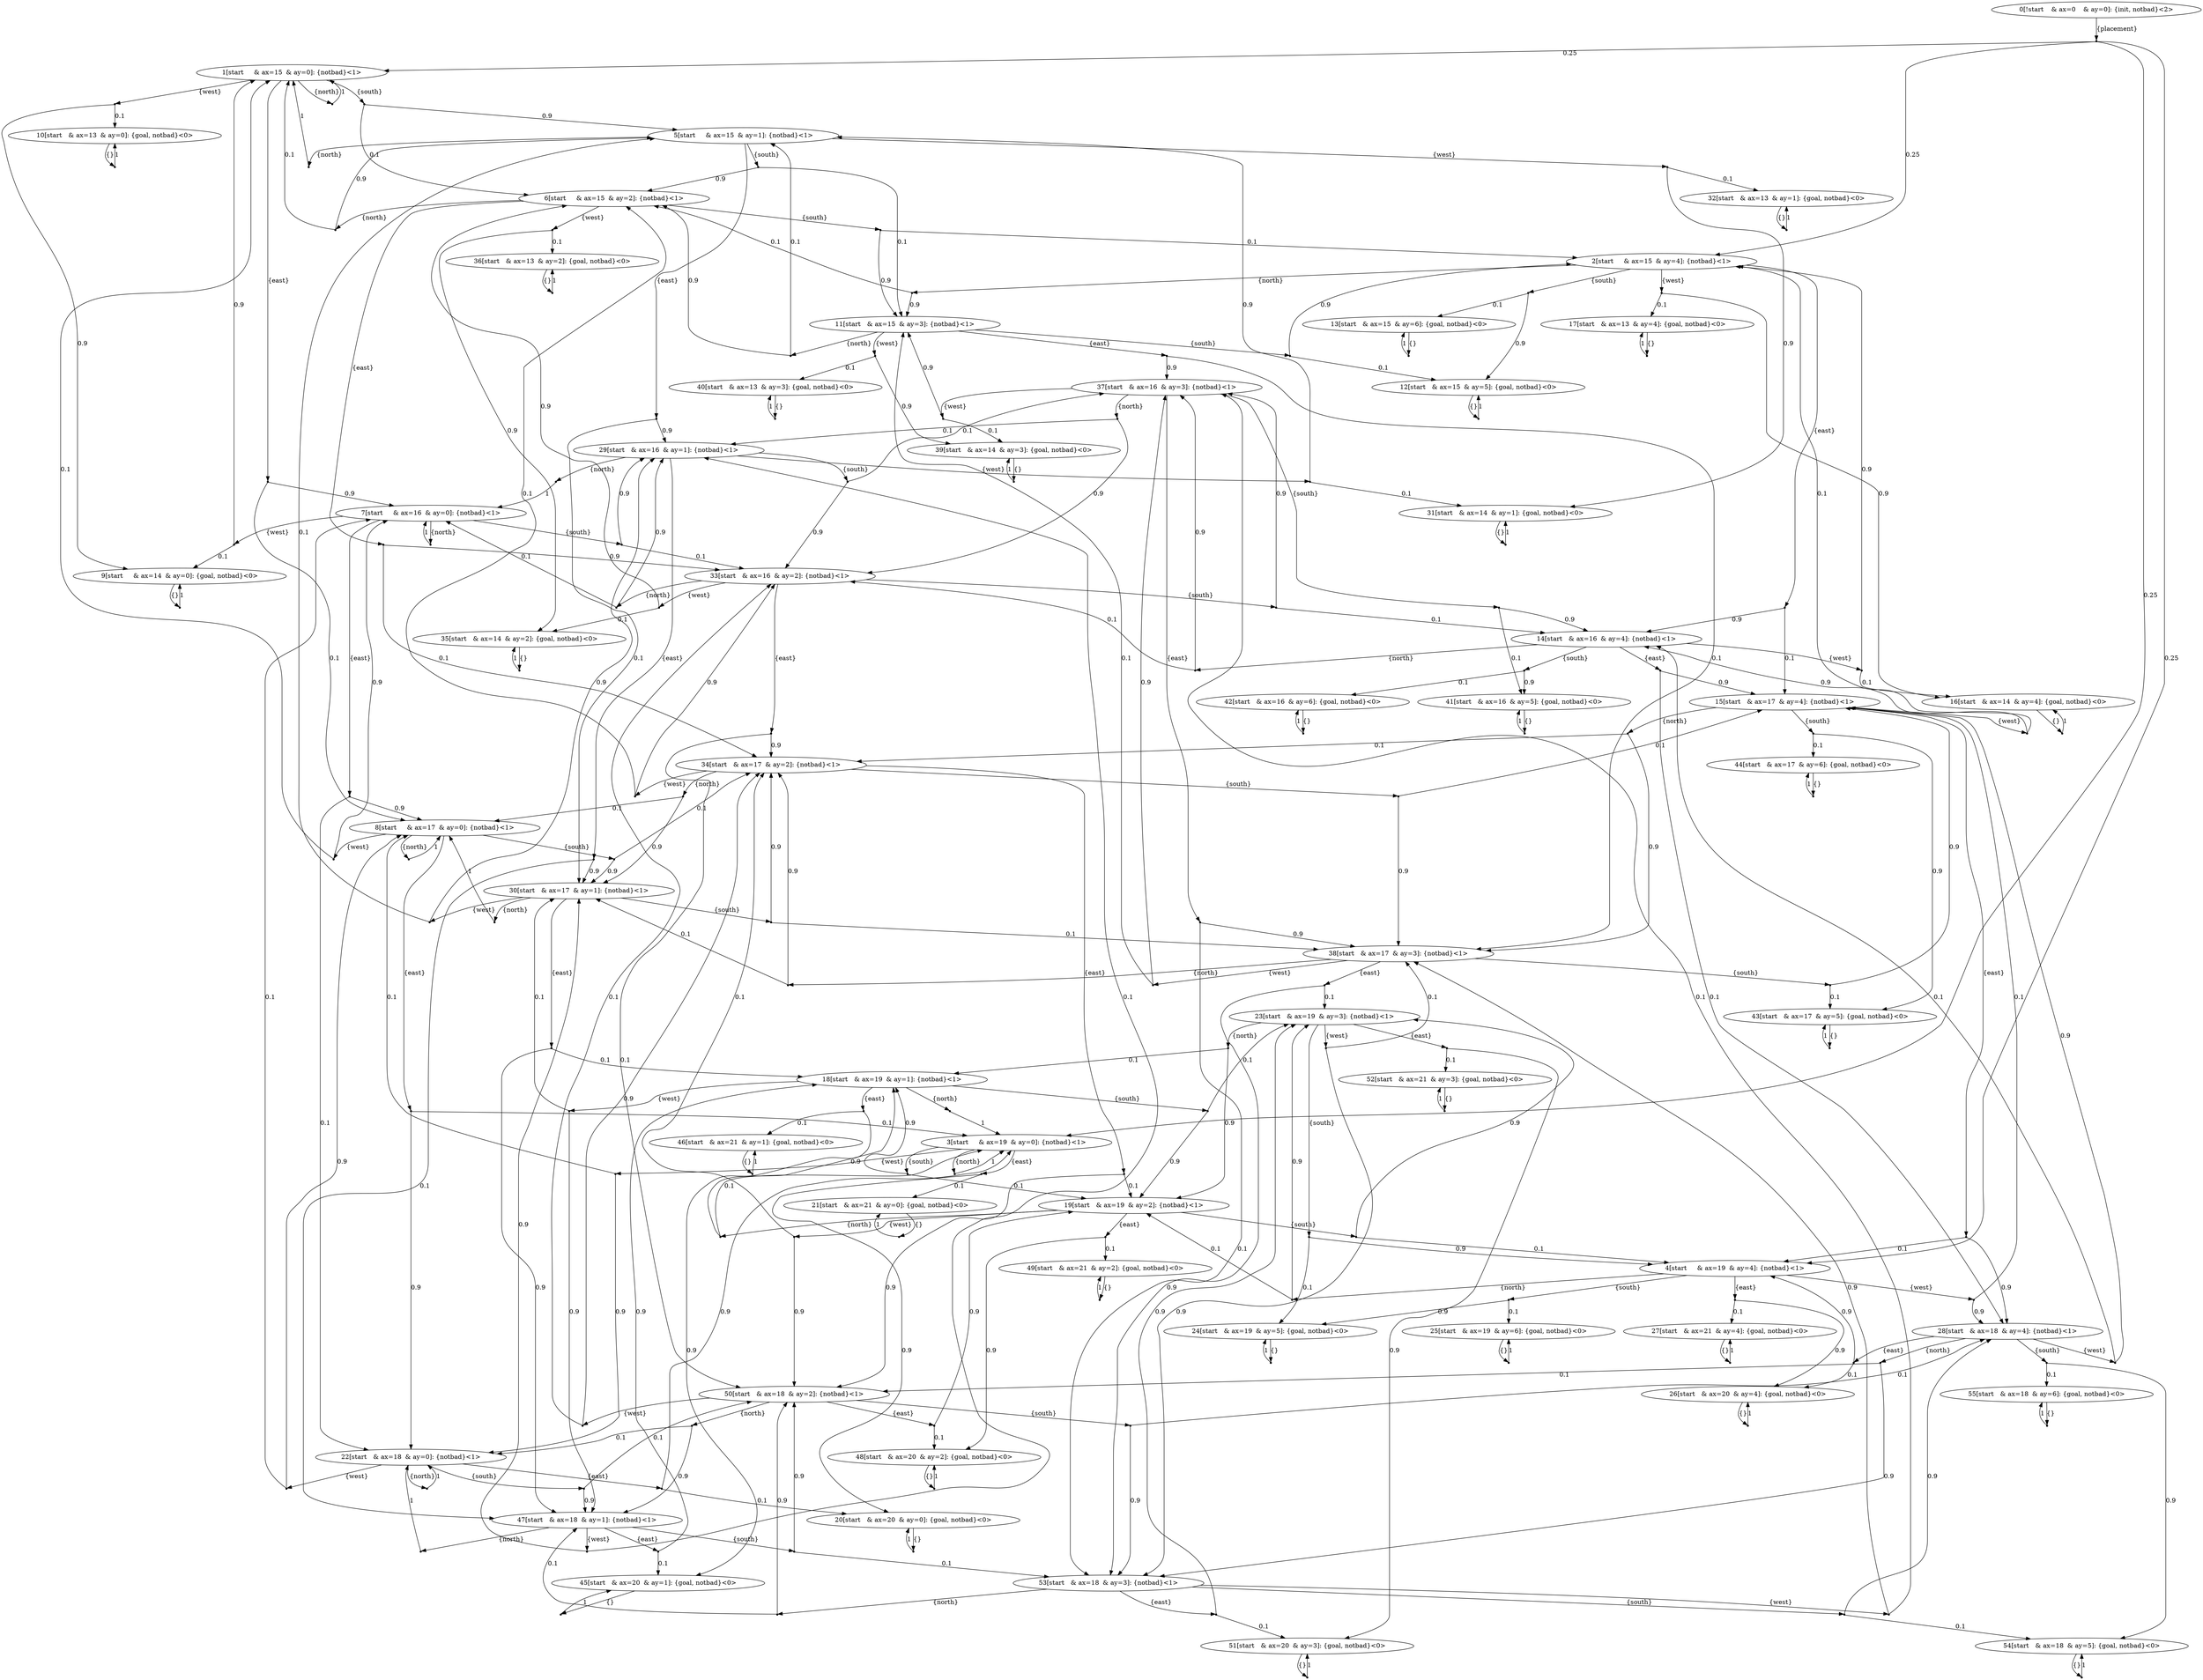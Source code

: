 digraph model {
	0 [ label = "0[!start	& ax=0	& ay=0]: {init, notbad}<2>" ];
	1 [ label = "1[start	& ax=15	& ay=0]: {notbad}<1>" ];
	2 [ label = "2[start	& ax=15	& ay=4]: {notbad}<1>" ];
	3 [ label = "3[start	& ax=19	& ay=0]: {notbad}<1>" ];
	4 [ label = "4[start	& ax=19	& ay=4]: {notbad}<1>" ];
	5 [ label = "5[start	& ax=15	& ay=1]: {notbad}<1>" ];
	6 [ label = "6[start	& ax=15	& ay=2]: {notbad}<1>" ];
	7 [ label = "7[start	& ax=16	& ay=0]: {notbad}<1>" ];
	8 [ label = "8[start	& ax=17	& ay=0]: {notbad}<1>" ];
	9 [ label = "9[start	& ax=14	& ay=0]: {goal, notbad}<0>" ];
	10 [ label = "10[start	& ax=13	& ay=0]: {goal, notbad}<0>" ];
	11 [ label = "11[start	& ax=15	& ay=3]: {notbad}<1>" ];
	12 [ label = "12[start	& ax=15	& ay=5]: {goal, notbad}<0>" ];
	13 [ label = "13[start	& ax=15	& ay=6]: {goal, notbad}<0>" ];
	14 [ label = "14[start	& ax=16	& ay=4]: {notbad}<1>" ];
	15 [ label = "15[start	& ax=17	& ay=4]: {notbad}<1>" ];
	16 [ label = "16[start	& ax=14	& ay=4]: {goal, notbad}<0>" ];
	17 [ label = "17[start	& ax=13	& ay=4]: {goal, notbad}<0>" ];
	18 [ label = "18[start	& ax=19	& ay=1]: {notbad}<1>" ];
	19 [ label = "19[start	& ax=19	& ay=2]: {notbad}<1>" ];
	20 [ label = "20[start	& ax=20	& ay=0]: {goal, notbad}<0>" ];
	21 [ label = "21[start	& ax=21	& ay=0]: {goal, notbad}<0>" ];
	22 [ label = "22[start	& ax=18	& ay=0]: {notbad}<1>" ];
	23 [ label = "23[start	& ax=19	& ay=3]: {notbad}<1>" ];
	24 [ label = "24[start	& ax=19	& ay=5]: {goal, notbad}<0>" ];
	25 [ label = "25[start	& ax=19	& ay=6]: {goal, notbad}<0>" ];
	26 [ label = "26[start	& ax=20	& ay=4]: {goal, notbad}<0>" ];
	27 [ label = "27[start	& ax=21	& ay=4]: {goal, notbad}<0>" ];
	28 [ label = "28[start	& ax=18	& ay=4]: {notbad}<1>" ];
	29 [ label = "29[start	& ax=16	& ay=1]: {notbad}<1>" ];
	30 [ label = "30[start	& ax=17	& ay=1]: {notbad}<1>" ];
	31 [ label = "31[start	& ax=14	& ay=1]: {goal, notbad}<0>" ];
	32 [ label = "32[start	& ax=13	& ay=1]: {goal, notbad}<0>" ];
	33 [ label = "33[start	& ax=16	& ay=2]: {notbad}<1>" ];
	34 [ label = "34[start	& ax=17	& ay=2]: {notbad}<1>" ];
	35 [ label = "35[start	& ax=14	& ay=2]: {goal, notbad}<0>" ];
	36 [ label = "36[start	& ax=13	& ay=2]: {goal, notbad}<0>" ];
	37 [ label = "37[start	& ax=16	& ay=3]: {notbad}<1>" ];
	38 [ label = "38[start	& ax=17	& ay=3]: {notbad}<1>" ];
	39 [ label = "39[start	& ax=14	& ay=3]: {goal, notbad}<0>" ];
	40 [ label = "40[start	& ax=13	& ay=3]: {goal, notbad}<0>" ];
	41 [ label = "41[start	& ax=16	& ay=5]: {goal, notbad}<0>" ];
	42 [ label = "42[start	& ax=16	& ay=6]: {goal, notbad}<0>" ];
	43 [ label = "43[start	& ax=17	& ay=5]: {goal, notbad}<0>" ];
	44 [ label = "44[start	& ax=17	& ay=6]: {goal, notbad}<0>" ];
	45 [ label = "45[start	& ax=20	& ay=1]: {goal, notbad}<0>" ];
	46 [ label = "46[start	& ax=21	& ay=1]: {goal, notbad}<0>" ];
	47 [ label = "47[start	& ax=18	& ay=1]: {notbad}<1>" ];
	48 [ label = "48[start	& ax=20	& ay=2]: {goal, notbad}<0>" ];
	49 [ label = "49[start	& ax=21	& ay=2]: {goal, notbad}<0>" ];
	50 [ label = "50[start	& ax=18	& ay=2]: {notbad}<1>" ];
	51 [ label = "51[start	& ax=20	& ay=3]: {goal, notbad}<0>" ];
	52 [ label = "52[start	& ax=21	& ay=3]: {goal, notbad}<0>" ];
	53 [ label = "53[start	& ax=18	& ay=3]: {notbad}<1>" ];
	54 [ label = "54[start	& ax=18	& ay=5]: {goal, notbad}<0>" ];
	55 [ label = "55[start	& ax=18	& ay=6]: {goal, notbad}<0>" ];
	"0c0" [shape = "point"];
	0 -> "0c0" [ label = "{placement}"]
;
	"0c0" -> 1 [ label= "0.25" ];
	"0c0" -> 2 [ label= "0.25" ];
	"0c0" -> 3 [ label= "0.25" ];
	"0c0" -> 4 [ label= "0.25" ];
	"1c0" [shape = "point"];
	1 -> "1c0" [ label = "{north}"]
;
	"1c0" -> 1 [ label= "1" ];
	"1c1" [shape = "point"];
	1 -> "1c1" [ label = "{south}"]
;
	"1c1" -> 5 [ label= "0.9" ];
	"1c1" -> 6 [ label= "0.1" ];
	"1c2" [shape = "point"];
	1 -> "1c2" [ label = "{east}"]
;
	"1c2" -> 7 [ label= "0.9" ];
	"1c2" -> 8 [ label= "0.1" ];
	"1c3" [shape = "point"];
	1 -> "1c3" [ label = "{west}"]
;
	"1c3" -> 9 [ label= "0.9" ];
	"1c3" -> 10 [ label= "0.1" ];
	"2c0" [shape = "point"];
	2 -> "2c0" [ label = "{north}"]
;
	"2c0" -> 6 [ label= "0.1" ];
	"2c0" -> 11 [ label= "0.9" ];
	"2c1" [shape = "point"];
	2 -> "2c1" [ label = "{south}"]
;
	"2c1" -> 12 [ label= "0.9" ];
	"2c1" -> 13 [ label= "0.1" ];
	"2c2" [shape = "point"];
	2 -> "2c2" [ label = "{east}"]
;
	"2c2" -> 14 [ label= "0.9" ];
	"2c2" -> 15 [ label= "0.1" ];
	"2c3" [shape = "point"];
	2 -> "2c3" [ label = "{west}"]
;
	"2c3" -> 16 [ label= "0.9" ];
	"2c3" -> 17 [ label= "0.1" ];
	"3c0" [shape = "point"];
	3 -> "3c0" [ label = "{north}"]
;
	"3c0" -> 3 [ label= "1" ];
	"3c1" [shape = "point"];
	3 -> "3c1" [ label = "{south}"]
;
	"3c1" -> 18 [ label= "0.9" ];
	"3c1" -> 19 [ label= "0.1" ];
	"3c2" [shape = "point"];
	3 -> "3c2" [ label = "{east}"]
;
	"3c2" -> 20 [ label= "0.9" ];
	"3c2" -> 21 [ label= "0.1" ];
	"3c3" [shape = "point"];
	3 -> "3c3" [ label = "{west}"]
;
	"3c3" -> 8 [ label= "0.1" ];
	"3c3" -> 22 [ label= "0.9" ];
	"4c0" [shape = "point"];
	4 -> "4c0" [ label = "{north}"]
;
	"4c0" -> 19 [ label= "0.1" ];
	"4c0" -> 23 [ label= "0.9" ];
	"4c1" [shape = "point"];
	4 -> "4c1" [ label = "{south}"]
;
	"4c1" -> 24 [ label= "0.9" ];
	"4c1" -> 25 [ label= "0.1" ];
	"4c2" [shape = "point"];
	4 -> "4c2" [ label = "{east}"]
;
	"4c2" -> 26 [ label= "0.9" ];
	"4c2" -> 27 [ label= "0.1" ];
	"4c3" [shape = "point"];
	4 -> "4c3" [ label = "{west}"]
;
	"4c3" -> 15 [ label= "0.1" ];
	"4c3" -> 28 [ label= "0.9" ];
	"5c0" [shape = "point"];
	5 -> "5c0" [ label = "{north}"]
;
	"5c0" -> 1 [ label= "1" ];
	"5c1" [shape = "point"];
	5 -> "5c1" [ label = "{south}"]
;
	"5c1" -> 6 [ label= "0.9" ];
	"5c1" -> 11 [ label= "0.1" ];
	"5c2" [shape = "point"];
	5 -> "5c2" [ label = "{east}"]
;
	"5c2" -> 29 [ label= "0.9" ];
	"5c2" -> 30 [ label= "0.1" ];
	"5c3" [shape = "point"];
	5 -> "5c3" [ label = "{west}"]
;
	"5c3" -> 31 [ label= "0.9" ];
	"5c3" -> 32 [ label= "0.1" ];
	"6c0" [shape = "point"];
	6 -> "6c0" [ label = "{north}"]
;
	"6c0" -> 1 [ label= "0.1" ];
	"6c0" -> 5 [ label= "0.9" ];
	"6c1" [shape = "point"];
	6 -> "6c1" [ label = "{south}"]
;
	"6c1" -> 2 [ label= "0.1" ];
	"6c1" -> 11 [ label= "0.9" ];
	"6c2" [shape = "point"];
	6 -> "6c2" [ label = "{east}"]
;
	"6c2" -> 33 [ label= "0.9" ];
	"6c2" -> 34 [ label= "0.1" ];
	"6c3" [shape = "point"];
	6 -> "6c3" [ label = "{west}"]
;
	"6c3" -> 35 [ label= "0.9" ];
	"6c3" -> 36 [ label= "0.1" ];
	"7c0" [shape = "point"];
	7 -> "7c0" [ label = "{north}"]
;
	"7c0" -> 7 [ label= "1" ];
	"7c1" [shape = "point"];
	7 -> "7c1" [ label = "{south}"]
;
	"7c1" -> 29 [ label= "0.9" ];
	"7c1" -> 33 [ label= "0.1" ];
	"7c2" [shape = "point"];
	7 -> "7c2" [ label = "{east}"]
;
	"7c2" -> 8 [ label= "0.9" ];
	"7c2" -> 22 [ label= "0.1" ];
	"7c3" [shape = "point"];
	7 -> "7c3" [ label = "{west}"]
;
	"7c3" -> 1 [ label= "0.9" ];
	"7c3" -> 9 [ label= "0.1" ];
	"8c0" [shape = "point"];
	8 -> "8c0" [ label = "{north}"]
;
	"8c0" -> 8 [ label= "1" ];
	"8c1" [shape = "point"];
	8 -> "8c1" [ label = "{south}"]
;
	"8c1" -> 30 [ label= "0.9" ];
	"8c1" -> 34 [ label= "0.1" ];
	"8c2" [shape = "point"];
	8 -> "8c2" [ label = "{east}"]
;
	"8c2" -> 3 [ label= "0.1" ];
	"8c2" -> 22 [ label= "0.9" ];
	"8c3" [shape = "point"];
	8 -> "8c3" [ label = "{west}"]
;
	"8c3" -> 1 [ label= "0.1" ];
	"8c3" -> 7 [ label= "0.9" ];
	"9c0" [shape = "point"];
	9 -> "9c0" [ label = "{}"]
;
	"9c0" -> 9 [ label= "1" ];
	"10c0" [shape = "point"];
	10 -> "10c0" [ label = "{}"]
;
	"10c0" -> 10 [ label= "1" ];
	"11c0" [shape = "point"];
	11 -> "11c0" [ label = "{north}"]
;
	"11c0" -> 5 [ label= "0.1" ];
	"11c0" -> 6 [ label= "0.9" ];
	"11c1" [shape = "point"];
	11 -> "11c1" [ label = "{south}"]
;
	"11c1" -> 2 [ label= "0.9" ];
	"11c1" -> 12 [ label= "0.1" ];
	"11c2" [shape = "point"];
	11 -> "11c2" [ label = "{east}"]
;
	"11c2" -> 37 [ label= "0.9" ];
	"11c2" -> 38 [ label= "0.1" ];
	"11c3" [shape = "point"];
	11 -> "11c3" [ label = "{west}"]
;
	"11c3" -> 39 [ label= "0.9" ];
	"11c3" -> 40 [ label= "0.1" ];
	"12c0" [shape = "point"];
	12 -> "12c0" [ label = "{}"]
;
	"12c0" -> 12 [ label= "1" ];
	"13c0" [shape = "point"];
	13 -> "13c0" [ label = "{}"]
;
	"13c0" -> 13 [ label= "1" ];
	"14c0" [shape = "point"];
	14 -> "14c0" [ label = "{north}"]
;
	"14c0" -> 33 [ label= "0.1" ];
	"14c0" -> 37 [ label= "0.9" ];
	"14c1" [shape = "point"];
	14 -> "14c1" [ label = "{south}"]
;
	"14c1" -> 41 [ label= "0.9" ];
	"14c1" -> 42 [ label= "0.1" ];
	"14c2" [shape = "point"];
	14 -> "14c2" [ label = "{east}"]
;
	"14c2" -> 15 [ label= "0.9" ];
	"14c2" -> 28 [ label= "0.1" ];
	"14c3" [shape = "point"];
	14 -> "14c3" [ label = "{west}"]
;
	"14c3" -> 2 [ label= "0.9" ];
	"14c3" -> 16 [ label= "0.1" ];
	"15c0" [shape = "point"];
	15 -> "15c0" [ label = "{north}"]
;
	"15c0" -> 34 [ label= "0.1" ];
	"15c0" -> 38 [ label= "0.9" ];
	"15c1" [shape = "point"];
	15 -> "15c1" [ label = "{south}"]
;
	"15c1" -> 43 [ label= "0.9" ];
	"15c1" -> 44 [ label= "0.1" ];
	"15c2" [shape = "point"];
	15 -> "15c2" [ label = "{east}"]
;
	"15c2" -> 4 [ label= "0.1" ];
	"15c2" -> 28 [ label= "0.9" ];
	"15c3" [shape = "point"];
	15 -> "15c3" [ label = "{west}"]
;
	"15c3" -> 2 [ label= "0.1" ];
	"15c3" -> 14 [ label= "0.9" ];
	"16c0" [shape = "point"];
	16 -> "16c0" [ label = "{}"]
;
	"16c0" -> 16 [ label= "1" ];
	"17c0" [shape = "point"];
	17 -> "17c0" [ label = "{}"]
;
	"17c0" -> 17 [ label= "1" ];
	"18c0" [shape = "point"];
	18 -> "18c0" [ label = "{north}"]
;
	"18c0" -> 3 [ label= "1" ];
	"18c1" [shape = "point"];
	18 -> "18c1" [ label = "{south}"]
;
	"18c1" -> 19 [ label= "0.9" ];
	"18c1" -> 23 [ label= "0.1" ];
	"18c2" [shape = "point"];
	18 -> "18c2" [ label = "{east}"]
;
	"18c2" -> 45 [ label= "0.9" ];
	"18c2" -> 46 [ label= "0.1" ];
	"18c3" [shape = "point"];
	18 -> "18c3" [ label = "{west}"]
;
	"18c3" -> 30 [ label= "0.1" ];
	"18c3" -> 47 [ label= "0.9" ];
	"19c0" [shape = "point"];
	19 -> "19c0" [ label = "{north}"]
;
	"19c0" -> 3 [ label= "0.1" ];
	"19c0" -> 18 [ label= "0.9" ];
	"19c1" [shape = "point"];
	19 -> "19c1" [ label = "{south}"]
;
	"19c1" -> 4 [ label= "0.1" ];
	"19c1" -> 23 [ label= "0.9" ];
	"19c2" [shape = "point"];
	19 -> "19c2" [ label = "{east}"]
;
	"19c2" -> 48 [ label= "0.9" ];
	"19c2" -> 49 [ label= "0.1" ];
	"19c3" [shape = "point"];
	19 -> "19c3" [ label = "{west}"]
;
	"19c3" -> 34 [ label= "0.1" ];
	"19c3" -> 50 [ label= "0.9" ];
	"20c0" [shape = "point"];
	20 -> "20c0" [ label = "{}"]
;
	"20c0" -> 20 [ label= "1" ];
	"21c0" [shape = "point"];
	21 -> "21c0" [ label = "{}"]
;
	"21c0" -> 21 [ label= "1" ];
	"22c0" [shape = "point"];
	22 -> "22c0" [ label = "{north}"]
;
	"22c0" -> 22 [ label= "1" ];
	"22c1" [shape = "point"];
	22 -> "22c1" [ label = "{south}"]
;
	"22c1" -> 47 [ label= "0.9" ];
	"22c1" -> 50 [ label= "0.1" ];
	"22c2" [shape = "point"];
	22 -> "22c2" [ label = "{east}"]
;
	"22c2" -> 3 [ label= "0.9" ];
	"22c2" -> 20 [ label= "0.1" ];
	"22c3" [shape = "point"];
	22 -> "22c3" [ label = "{west}"]
;
	"22c3" -> 7 [ label= "0.1" ];
	"22c3" -> 8 [ label= "0.9" ];
	"23c0" [shape = "point"];
	23 -> "23c0" [ label = "{north}"]
;
	"23c0" -> 18 [ label= "0.1" ];
	"23c0" -> 19 [ label= "0.9" ];
	"23c1" [shape = "point"];
	23 -> "23c1" [ label = "{south}"]
;
	"23c1" -> 4 [ label= "0.9" ];
	"23c1" -> 24 [ label= "0.1" ];
	"23c2" [shape = "point"];
	23 -> "23c2" [ label = "{east}"]
;
	"23c2" -> 51 [ label= "0.9" ];
	"23c2" -> 52 [ label= "0.1" ];
	"23c3" [shape = "point"];
	23 -> "23c3" [ label = "{west}"]
;
	"23c3" -> 38 [ label= "0.1" ];
	"23c3" -> 53 [ label= "0.9" ];
	"24c0" [shape = "point"];
	24 -> "24c0" [ label = "{}"]
;
	"24c0" -> 24 [ label= "1" ];
	"25c0" [shape = "point"];
	25 -> "25c0" [ label = "{}"]
;
	"25c0" -> 25 [ label= "1" ];
	"26c0" [shape = "point"];
	26 -> "26c0" [ label = "{}"]
;
	"26c0" -> 26 [ label= "1" ];
	"27c0" [shape = "point"];
	27 -> "27c0" [ label = "{}"]
;
	"27c0" -> 27 [ label= "1" ];
	"28c0" [shape = "point"];
	28 -> "28c0" [ label = "{north}"]
;
	"28c0" -> 50 [ label= "0.1" ];
	"28c0" -> 53 [ label= "0.9" ];
	"28c1" [shape = "point"];
	28 -> "28c1" [ label = "{south}"]
;
	"28c1" -> 54 [ label= "0.9" ];
	"28c1" -> 55 [ label= "0.1" ];
	"28c2" [shape = "point"];
	28 -> "28c2" [ label = "{east}"]
;
	"28c2" -> 4 [ label= "0.9" ];
	"28c2" -> 26 [ label= "0.1" ];
	"28c3" [shape = "point"];
	28 -> "28c3" [ label = "{west}"]
;
	"28c3" -> 14 [ label= "0.1" ];
	"28c3" -> 15 [ label= "0.9" ];
	"29c0" [shape = "point"];
	29 -> "29c0" [ label = "{north}"]
;
	"29c0" -> 7 [ label= "1" ];
	"29c1" [shape = "point"];
	29 -> "29c1" [ label = "{south}"]
;
	"29c1" -> 33 [ label= "0.9" ];
	"29c1" -> 37 [ label= "0.1" ];
	"29c2" [shape = "point"];
	29 -> "29c2" [ label = "{east}"]
;
	"29c2" -> 30 [ label= "0.9" ];
	"29c2" -> 47 [ label= "0.1" ];
	"29c3" [shape = "point"];
	29 -> "29c3" [ label = "{west}"]
;
	"29c3" -> 5 [ label= "0.9" ];
	"29c3" -> 31 [ label= "0.1" ];
	"30c0" [shape = "point"];
	30 -> "30c0" [ label = "{north}"]
;
	"30c0" -> 8 [ label= "1" ];
	"30c1" [shape = "point"];
	30 -> "30c1" [ label = "{south}"]
;
	"30c1" -> 34 [ label= "0.9" ];
	"30c1" -> 38 [ label= "0.1" ];
	"30c2" [shape = "point"];
	30 -> "30c2" [ label = "{east}"]
;
	"30c2" -> 18 [ label= "0.1" ];
	"30c2" -> 47 [ label= "0.9" ];
	"30c3" [shape = "point"];
	30 -> "30c3" [ label = "{west}"]
;
	"30c3" -> 5 [ label= "0.1" ];
	"30c3" -> 29 [ label= "0.9" ];
	"31c0" [shape = "point"];
	31 -> "31c0" [ label = "{}"]
;
	"31c0" -> 31 [ label= "1" ];
	"32c0" [shape = "point"];
	32 -> "32c0" [ label = "{}"]
;
	"32c0" -> 32 [ label= "1" ];
	"33c0" [shape = "point"];
	33 -> "33c0" [ label = "{north}"]
;
	"33c0" -> 7 [ label= "0.1" ];
	"33c0" -> 29 [ label= "0.9" ];
	"33c1" [shape = "point"];
	33 -> "33c1" [ label = "{south}"]
;
	"33c1" -> 14 [ label= "0.1" ];
	"33c1" -> 37 [ label= "0.9" ];
	"33c2" [shape = "point"];
	33 -> "33c2" [ label = "{east}"]
;
	"33c2" -> 34 [ label= "0.9" ];
	"33c2" -> 50 [ label= "0.1" ];
	"33c3" [shape = "point"];
	33 -> "33c3" [ label = "{west}"]
;
	"33c3" -> 6 [ label= "0.9" ];
	"33c3" -> 35 [ label= "0.1" ];
	"34c0" [shape = "point"];
	34 -> "34c0" [ label = "{north}"]
;
	"34c0" -> 8 [ label= "0.1" ];
	"34c0" -> 30 [ label= "0.9" ];
	"34c1" [shape = "point"];
	34 -> "34c1" [ label = "{south}"]
;
	"34c1" -> 15 [ label= "0.1" ];
	"34c1" -> 38 [ label= "0.9" ];
	"34c2" [shape = "point"];
	34 -> "34c2" [ label = "{east}"]
;
	"34c2" -> 19 [ label= "0.1" ];
	"34c2" -> 50 [ label= "0.9" ];
	"34c3" [shape = "point"];
	34 -> "34c3" [ label = "{west}"]
;
	"34c3" -> 6 [ label= "0.1" ];
	"34c3" -> 33 [ label= "0.9" ];
	"35c0" [shape = "point"];
	35 -> "35c0" [ label = "{}"]
;
	"35c0" -> 35 [ label= "1" ];
	"36c0" [shape = "point"];
	36 -> "36c0" [ label = "{}"]
;
	"36c0" -> 36 [ label= "1" ];
	"37c0" [shape = "point"];
	37 -> "37c0" [ label = "{north}"]
;
	"37c0" -> 29 [ label= "0.1" ];
	"37c0" -> 33 [ label= "0.9" ];
	"37c1" [shape = "point"];
	37 -> "37c1" [ label = "{south}"]
;
	"37c1" -> 14 [ label= "0.9" ];
	"37c1" -> 41 [ label= "0.1" ];
	"37c2" [shape = "point"];
	37 -> "37c2" [ label = "{east}"]
;
	"37c2" -> 38 [ label= "0.9" ];
	"37c2" -> 53 [ label= "0.1" ];
	"37c3" [shape = "point"];
	37 -> "37c3" [ label = "{west}"]
;
	"37c3" -> 11 [ label= "0.9" ];
	"37c3" -> 39 [ label= "0.1" ];
	"38c0" [shape = "point"];
	38 -> "38c0" [ label = "{north}"]
;
	"38c0" -> 30 [ label= "0.1" ];
	"38c0" -> 34 [ label= "0.9" ];
	"38c1" [shape = "point"];
	38 -> "38c1" [ label = "{south}"]
;
	"38c1" -> 15 [ label= "0.9" ];
	"38c1" -> 43 [ label= "0.1" ];
	"38c2" [shape = "point"];
	38 -> "38c2" [ label = "{east}"]
;
	"38c2" -> 23 [ label= "0.1" ];
	"38c2" -> 53 [ label= "0.9" ];
	"38c3" [shape = "point"];
	38 -> "38c3" [ label = "{west}"]
;
	"38c3" -> 11 [ label= "0.1" ];
	"38c3" -> 37 [ label= "0.9" ];
	"39c0" [shape = "point"];
	39 -> "39c0" [ label = "{}"]
;
	"39c0" -> 39 [ label= "1" ];
	"40c0" [shape = "point"];
	40 -> "40c0" [ label = "{}"]
;
	"40c0" -> 40 [ label= "1" ];
	"41c0" [shape = "point"];
	41 -> "41c0" [ label = "{}"]
;
	"41c0" -> 41 [ label= "1" ];
	"42c0" [shape = "point"];
	42 -> "42c0" [ label = "{}"]
;
	"42c0" -> 42 [ label= "1" ];
	"43c0" [shape = "point"];
	43 -> "43c0" [ label = "{}"]
;
	"43c0" -> 43 [ label= "1" ];
	"44c0" [shape = "point"];
	44 -> "44c0" [ label = "{}"]
;
	"44c0" -> 44 [ label= "1" ];
	"45c0" [shape = "point"];
	45 -> "45c0" [ label = "{}"]
;
	"45c0" -> 45 [ label= "1" ];
	"46c0" [shape = "point"];
	46 -> "46c0" [ label = "{}"]
;
	"46c0" -> 46 [ label= "1" ];
	"47c0" [shape = "point"];
	47 -> "47c0" [ label = "{north}"]
;
	"47c0" -> 22 [ label= "1" ];
	"47c1" [shape = "point"];
	47 -> "47c1" [ label = "{south}"]
;
	"47c1" -> 50 [ label= "0.9" ];
	"47c1" -> 53 [ label= "0.1" ];
	"47c2" [shape = "point"];
	47 -> "47c2" [ label = "{east}"]
;
	"47c2" -> 18 [ label= "0.9" ];
	"47c2" -> 45 [ label= "0.1" ];
	"47c3" [shape = "point"];
	47 -> "47c3" [ label = "{west}"]
;
	"47c3" -> 29 [ label= "0.1" ];
	"47c3" -> 30 [ label= "0.9" ];
	"48c0" [shape = "point"];
	48 -> "48c0" [ label = "{}"]
;
	"48c0" -> 48 [ label= "1" ];
	"49c0" [shape = "point"];
	49 -> "49c0" [ label = "{}"]
;
	"49c0" -> 49 [ label= "1" ];
	"50c0" [shape = "point"];
	50 -> "50c0" [ label = "{north}"]
;
	"50c0" -> 22 [ label= "0.1" ];
	"50c0" -> 47 [ label= "0.9" ];
	"50c1" [shape = "point"];
	50 -> "50c1" [ label = "{south}"]
;
	"50c1" -> 28 [ label= "0.1" ];
	"50c1" -> 53 [ label= "0.9" ];
	"50c2" [shape = "point"];
	50 -> "50c2" [ label = "{east}"]
;
	"50c2" -> 19 [ label= "0.9" ];
	"50c2" -> 48 [ label= "0.1" ];
	"50c3" [shape = "point"];
	50 -> "50c3" [ label = "{west}"]
;
	"50c3" -> 33 [ label= "0.1" ];
	"50c3" -> 34 [ label= "0.9" ];
	"51c0" [shape = "point"];
	51 -> "51c0" [ label = "{}"]
;
	"51c0" -> 51 [ label= "1" ];
	"52c0" [shape = "point"];
	52 -> "52c0" [ label = "{}"]
;
	"52c0" -> 52 [ label= "1" ];
	"53c0" [shape = "point"];
	53 -> "53c0" [ label = "{north}"]
;
	"53c0" -> 47 [ label= "0.1" ];
	"53c0" -> 50 [ label= "0.9" ];
	"53c1" [shape = "point"];
	53 -> "53c1" [ label = "{south}"]
;
	"53c1" -> 28 [ label= "0.9" ];
	"53c1" -> 54 [ label= "0.1" ];
	"53c2" [shape = "point"];
	53 -> "53c2" [ label = "{east}"]
;
	"53c2" -> 23 [ label= "0.9" ];
	"53c2" -> 51 [ label= "0.1" ];
	"53c3" [shape = "point"];
	53 -> "53c3" [ label = "{west}"]
;
	"53c3" -> 37 [ label= "0.1" ];
	"53c3" -> 38 [ label= "0.9" ];
	"54c0" [shape = "point"];
	54 -> "54c0" [ label = "{}"]
;
	"54c0" -> 54 [ label= "1" ];
	"55c0" [shape = "point"];
	55 -> "55c0" [ label = "{}"]
;
	"55c0" -> 55 [ label= "1" ];
}
